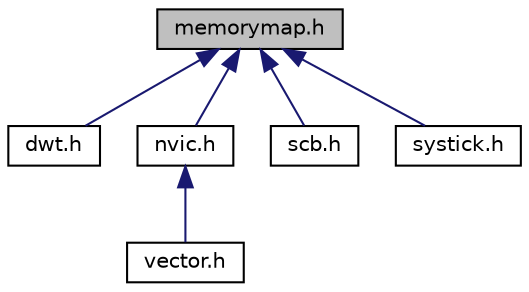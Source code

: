digraph "memorymap.h"
{
  edge [fontname="Helvetica",fontsize="10",labelfontname="Helvetica",labelfontsize="10"];
  node [fontname="Helvetica",fontsize="10",shape=record];
  Node1 [label="memorymap.h",height=0.2,width=0.4,color="black", fillcolor="grey75", style="filled", fontcolor="black"];
  Node1 -> Node2 [dir="back",color="midnightblue",fontsize="10",style="solid",fontname="Helvetica"];
  Node2 [label="dwt.h",height=0.2,width=0.4,color="black", fillcolor="white", style="filled",URL="$dwt_8h.html"];
  Node1 -> Node3 [dir="back",color="midnightblue",fontsize="10",style="solid",fontname="Helvetica"];
  Node3 [label="nvic.h",height=0.2,width=0.4,color="black", fillcolor="white", style="filled",URL="$nvic_8h.html"];
  Node3 -> Node4 [dir="back",color="midnightblue",fontsize="10",style="solid",fontname="Helvetica"];
  Node4 [label="vector.h",height=0.2,width=0.4,color="black", fillcolor="white", style="filled",URL="$vector_8h.html",tooltip="Definitions for handling vector tables. "];
  Node1 -> Node5 [dir="back",color="midnightblue",fontsize="10",style="solid",fontname="Helvetica"];
  Node5 [label="scb.h",height=0.2,width=0.4,color="black", fillcolor="white", style="filled",URL="$scb_8h.html"];
  Node1 -> Node6 [dir="back",color="midnightblue",fontsize="10",style="solid",fontname="Helvetica"];
  Node6 [label="systick.h",height=0.2,width=0.4,color="black", fillcolor="white", style="filled",URL="$systick_8h.html"];
}
